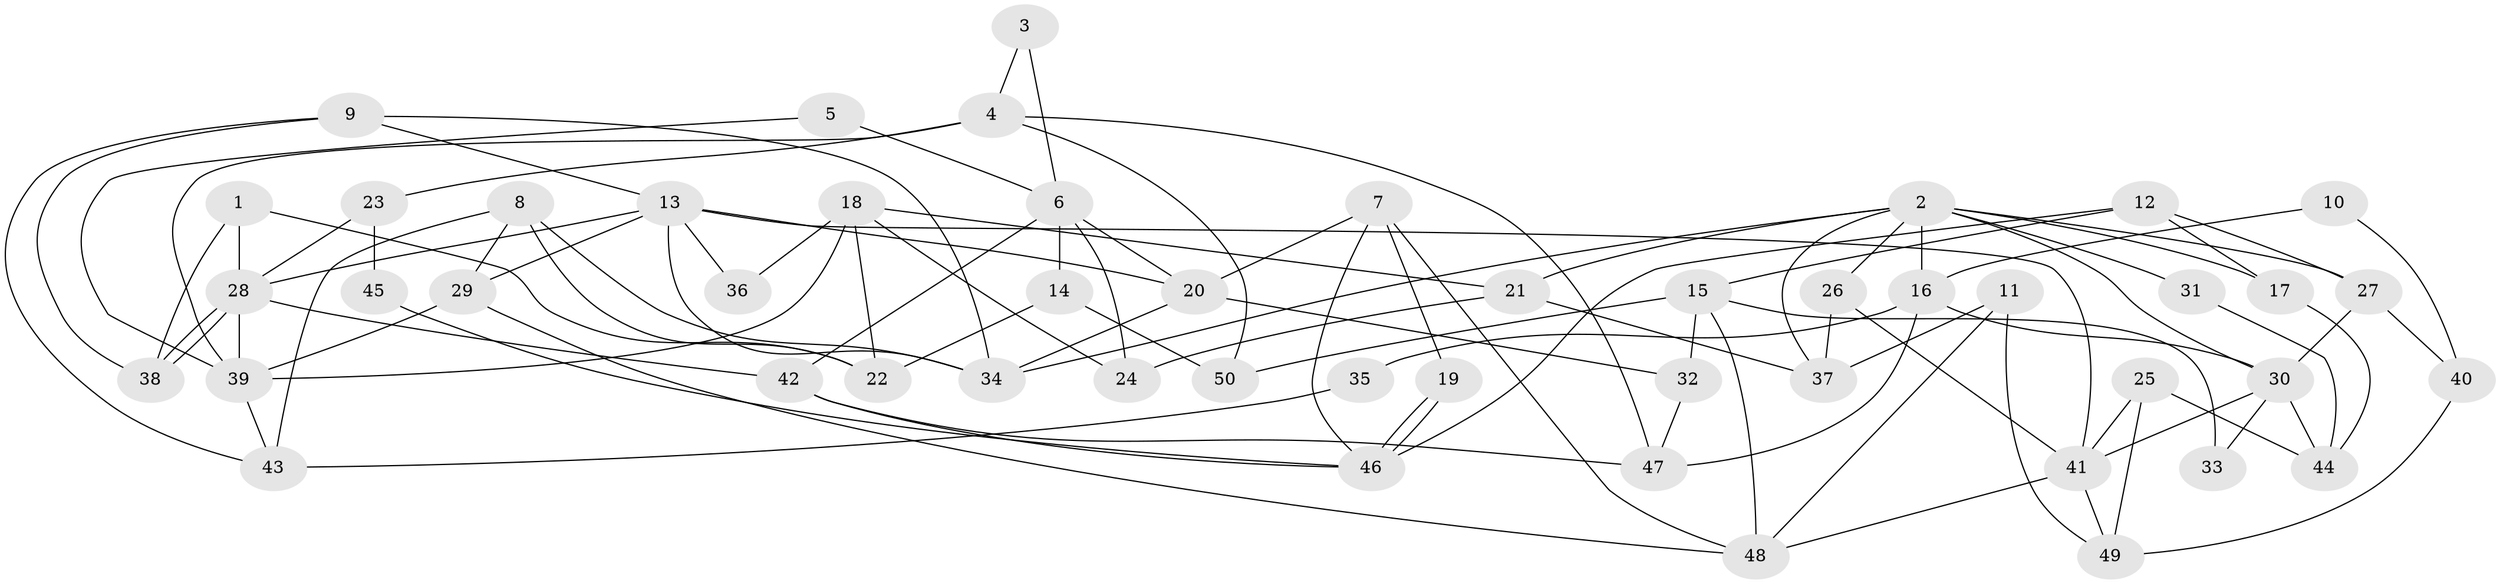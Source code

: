 // coarse degree distribution, {3: 0.2, 7: 0.05714285714285714, 5: 0.11428571428571428, 2: 0.14285714285714285, 6: 0.14285714285714285, 8: 0.05714285714285714, 4: 0.2571428571428571, 11: 0.02857142857142857}
// Generated by graph-tools (version 1.1) at 2025/24/03/03/25 07:24:00]
// undirected, 50 vertices, 100 edges
graph export_dot {
graph [start="1"]
  node [color=gray90,style=filled];
  1;
  2;
  3;
  4;
  5;
  6;
  7;
  8;
  9;
  10;
  11;
  12;
  13;
  14;
  15;
  16;
  17;
  18;
  19;
  20;
  21;
  22;
  23;
  24;
  25;
  26;
  27;
  28;
  29;
  30;
  31;
  32;
  33;
  34;
  35;
  36;
  37;
  38;
  39;
  40;
  41;
  42;
  43;
  44;
  45;
  46;
  47;
  48;
  49;
  50;
  1 -- 38;
  1 -- 28;
  1 -- 22;
  2 -- 37;
  2 -- 34;
  2 -- 16;
  2 -- 17;
  2 -- 21;
  2 -- 26;
  2 -- 27;
  2 -- 30;
  2 -- 31;
  3 -- 4;
  3 -- 6;
  4 -- 39;
  4 -- 47;
  4 -- 23;
  4 -- 50;
  5 -- 39;
  5 -- 6;
  6 -- 42;
  6 -- 24;
  6 -- 14;
  6 -- 20;
  7 -- 48;
  7 -- 20;
  7 -- 19;
  7 -- 46;
  8 -- 22;
  8 -- 43;
  8 -- 29;
  8 -- 34;
  9 -- 13;
  9 -- 34;
  9 -- 38;
  9 -- 43;
  10 -- 40;
  10 -- 16;
  11 -- 48;
  11 -- 49;
  11 -- 37;
  12 -- 15;
  12 -- 46;
  12 -- 17;
  12 -- 27;
  13 -- 28;
  13 -- 20;
  13 -- 29;
  13 -- 34;
  13 -- 36;
  13 -- 41;
  14 -- 50;
  14 -- 22;
  15 -- 48;
  15 -- 32;
  15 -- 33;
  15 -- 50;
  16 -- 30;
  16 -- 35;
  16 -- 47;
  17 -- 44;
  18 -- 21;
  18 -- 22;
  18 -- 24;
  18 -- 36;
  18 -- 39;
  19 -- 46;
  19 -- 46;
  20 -- 34;
  20 -- 32;
  21 -- 37;
  21 -- 24;
  23 -- 28;
  23 -- 45;
  25 -- 41;
  25 -- 44;
  25 -- 49;
  26 -- 41;
  26 -- 37;
  27 -- 30;
  27 -- 40;
  28 -- 39;
  28 -- 38;
  28 -- 38;
  28 -- 42;
  29 -- 39;
  29 -- 48;
  30 -- 33;
  30 -- 41;
  30 -- 44;
  31 -- 44;
  32 -- 47;
  35 -- 43;
  39 -- 43;
  40 -- 49;
  41 -- 48;
  41 -- 49;
  42 -- 46;
  42 -- 47;
  45 -- 46;
}
